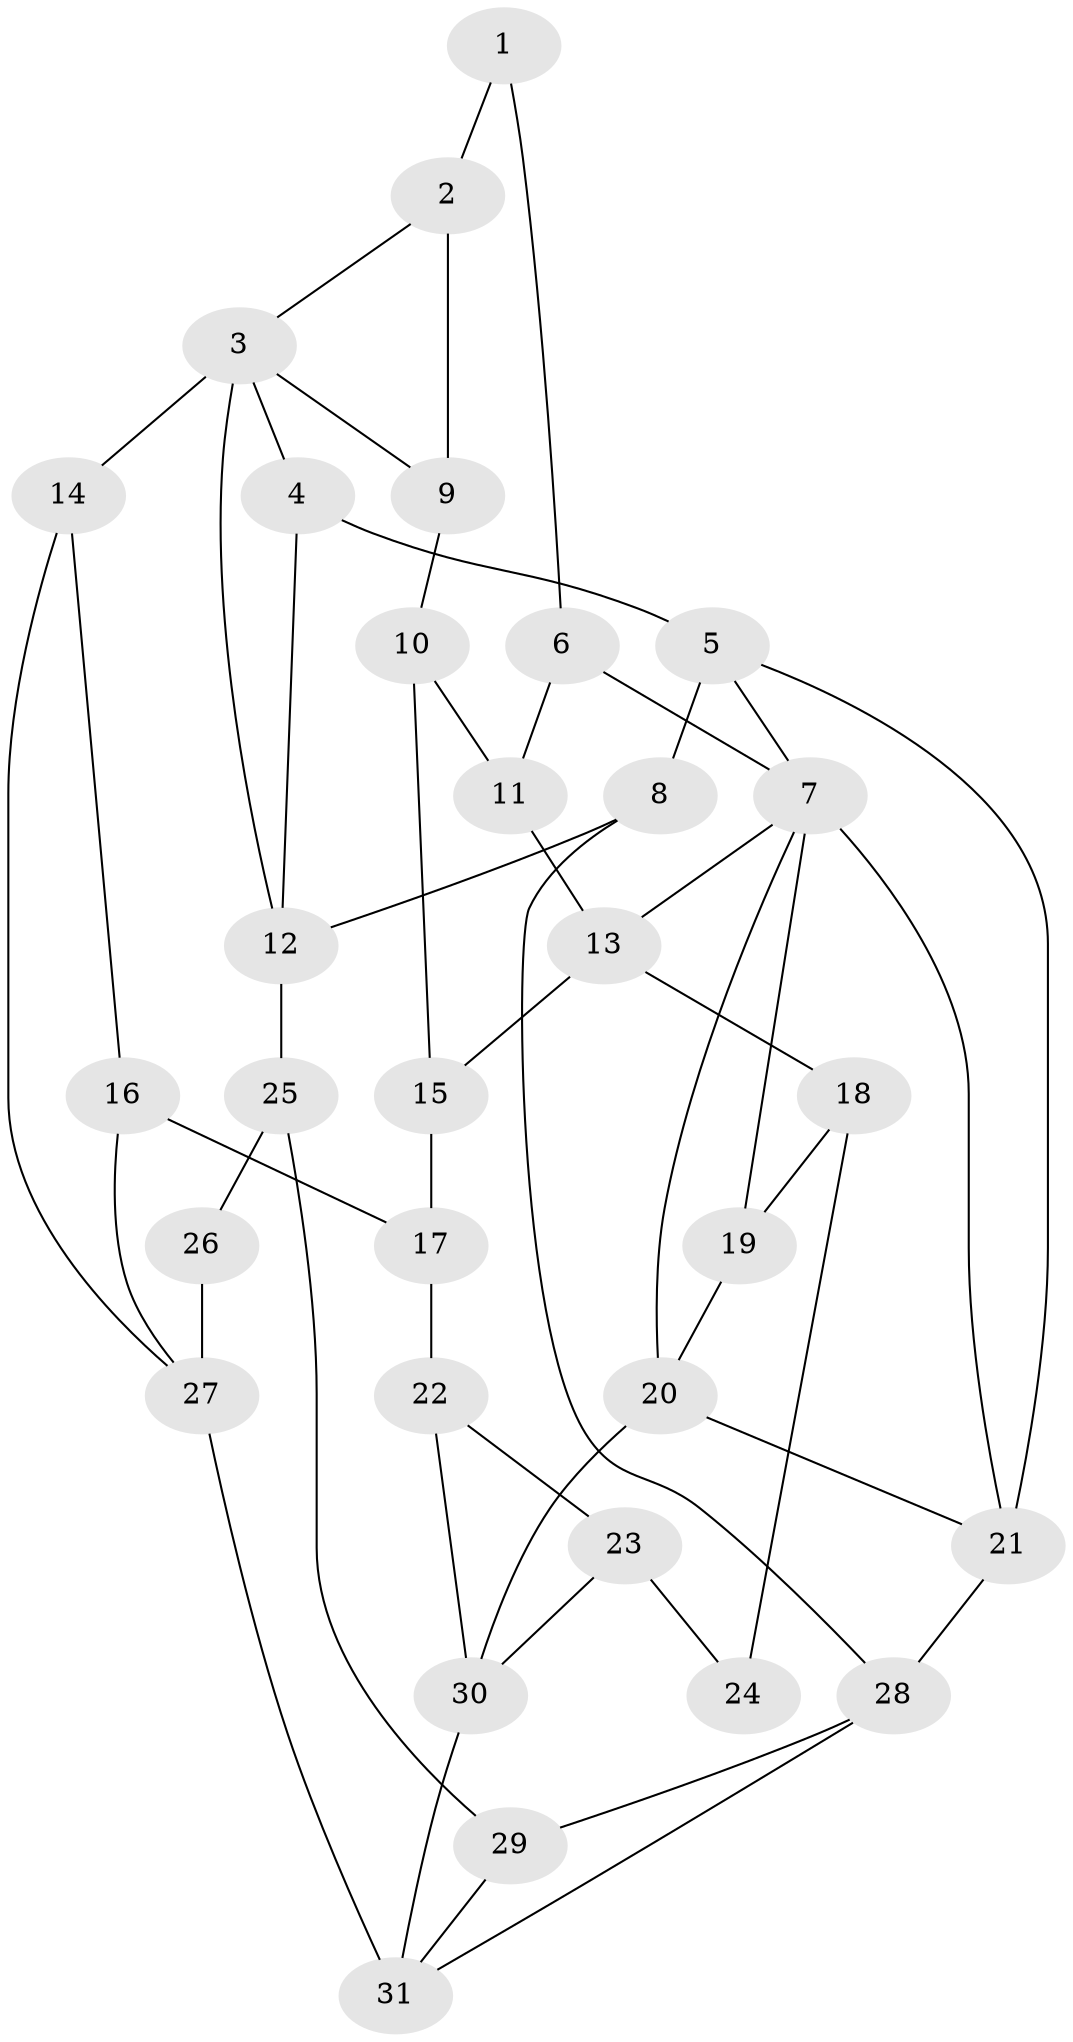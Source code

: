 // original degree distribution, {3: 0.03225806451612903, 4: 0.22580645161290322, 5: 0.5483870967741935, 6: 0.1935483870967742}
// Generated by graph-tools (version 1.1) at 2025/54/03/04/25 22:54:13]
// undirected, 31 vertices, 52 edges
graph export_dot {
  node [color=gray90,style=filled];
  1;
  2;
  3;
  4;
  5;
  6;
  7;
  8;
  9;
  10;
  11;
  12;
  13;
  14;
  15;
  16;
  17;
  18;
  19;
  20;
  21;
  22;
  23;
  24;
  25;
  26;
  27;
  28;
  29;
  30;
  31;
  1 -- 2 [weight=1.0];
  1 -- 6 [weight=1.0];
  2 -- 3 [weight=1.0];
  2 -- 9 [weight=1.0];
  3 -- 4 [weight=1.0];
  3 -- 9 [weight=1.0];
  3 -- 12 [weight=1.0];
  3 -- 14 [weight=2.0];
  4 -- 5 [weight=1.0];
  4 -- 12 [weight=1.0];
  5 -- 7 [weight=1.0];
  5 -- 8 [weight=2.0];
  5 -- 21 [weight=1.0];
  6 -- 7 [weight=1.0];
  6 -- 11 [weight=1.0];
  7 -- 13 [weight=1.0];
  7 -- 19 [weight=1.0];
  7 -- 20 [weight=1.0];
  7 -- 21 [weight=1.0];
  8 -- 12 [weight=1.0];
  8 -- 28 [weight=1.0];
  9 -- 10 [weight=1.0];
  10 -- 11 [weight=1.0];
  10 -- 15 [weight=1.0];
  11 -- 13 [weight=1.0];
  12 -- 25 [weight=2.0];
  13 -- 15 [weight=1.0];
  13 -- 18 [weight=2.0];
  14 -- 16 [weight=1.0];
  14 -- 27 [weight=1.0];
  15 -- 17 [weight=1.0];
  16 -- 17 [weight=1.0];
  16 -- 27 [weight=1.0];
  17 -- 22 [weight=1.0];
  18 -- 19 [weight=2.0];
  18 -- 24 [weight=2.0];
  19 -- 20 [weight=1.0];
  20 -- 21 [weight=1.0];
  20 -- 30 [weight=2.0];
  21 -- 28 [weight=1.0];
  22 -- 23 [weight=1.0];
  22 -- 30 [weight=1.0];
  23 -- 24 [weight=1.0];
  23 -- 30 [weight=1.0];
  25 -- 26 [weight=2.0];
  25 -- 29 [weight=2.0];
  26 -- 27 [weight=1.0];
  27 -- 31 [weight=2.0];
  28 -- 29 [weight=1.0];
  28 -- 31 [weight=1.0];
  29 -- 31 [weight=1.0];
  30 -- 31 [weight=2.0];
}
